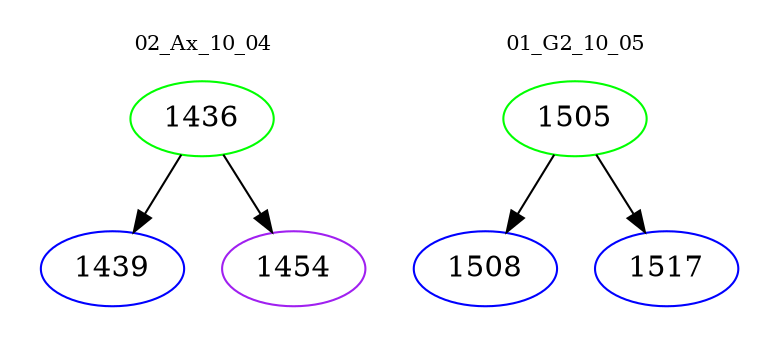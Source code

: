 digraph{
subgraph cluster_0 {
color = white
label = "02_Ax_10_04";
fontsize=10;
T0_1436 [label="1436", color="green"]
T0_1436 -> T0_1439 [color="black"]
T0_1439 [label="1439", color="blue"]
T0_1436 -> T0_1454 [color="black"]
T0_1454 [label="1454", color="purple"]
}
subgraph cluster_1 {
color = white
label = "01_G2_10_05";
fontsize=10;
T1_1505 [label="1505", color="green"]
T1_1505 -> T1_1508 [color="black"]
T1_1508 [label="1508", color="blue"]
T1_1505 -> T1_1517 [color="black"]
T1_1517 [label="1517", color="blue"]
}
}
